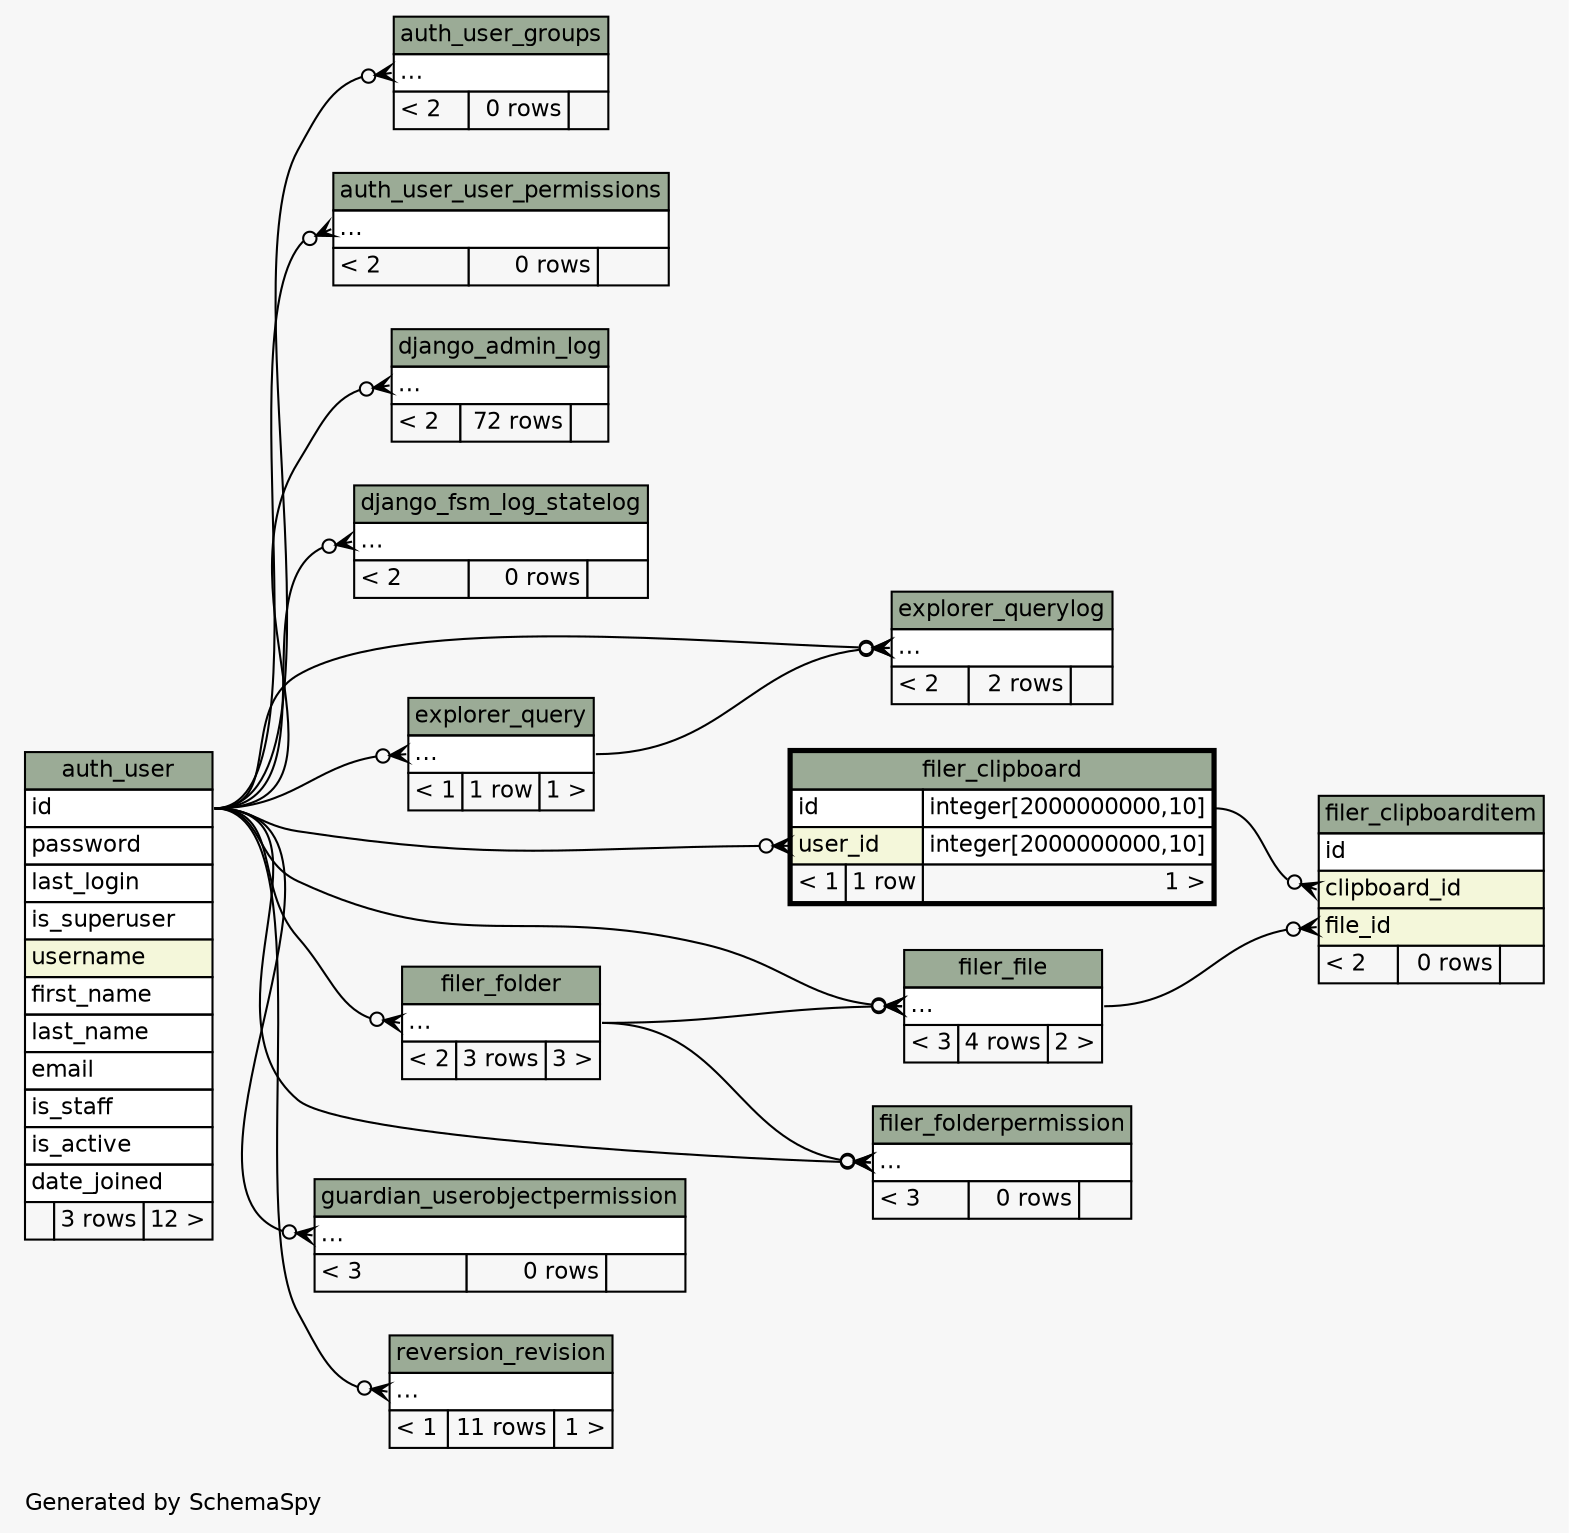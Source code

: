 // dot 2.38.0 on Windows 7 6.1
// SchemaSpy rev 590
digraph "twoDegreesRelationshipsDiagram" {
  graph [
    rankdir="RL"
    bgcolor="#f7f7f7"
    label="\nGenerated by SchemaSpy"
    labeljust="l"
    nodesep="0.18"
    ranksep="0.46"
    fontname="Helvetica"
    fontsize="11"
  ];
  node [
    fontname="Helvetica"
    fontsize="11"
    shape="plaintext"
  ];
  edge [
    arrowsize="0.8"
  ];
  "auth_user_groups":"elipses":w -> "auth_user":"id":e [arrowhead=none dir=back arrowtail=crowodot];
  "auth_user_user_permissions":"elipses":w -> "auth_user":"id":e [arrowhead=none dir=back arrowtail=crowodot];
  "django_admin_log":"elipses":w -> "auth_user":"id":e [arrowhead=none dir=back arrowtail=crowodot];
  "django_fsm_log_statelog":"elipses":w -> "auth_user":"id":e [arrowhead=none dir=back arrowtail=crowodot];
  "explorer_query":"elipses":w -> "auth_user":"id":e [arrowhead=none dir=back arrowtail=crowodot];
  "explorer_querylog":"elipses":w -> "explorer_query":"elipses":e [arrowhead=none dir=back arrowtail=crowodot];
  "explorer_querylog":"elipses":w -> "auth_user":"id":e [arrowhead=none dir=back arrowtail=crowodot];
  "filer_clipboard":"user_id":w -> "auth_user":"id":e [arrowhead=none dir=back arrowtail=crowodot];
  "filer_clipboarditem":"clipboard_id":w -> "filer_clipboard":"id.type":e [arrowhead=none dir=back arrowtail=crowodot];
  "filer_clipboarditem":"file_id":w -> "filer_file":"elipses":e [arrowhead=none dir=back arrowtail=crowodot];
  "filer_file":"elipses":w -> "filer_folder":"elipses":e [arrowhead=none dir=back arrowtail=crowodot];
  "filer_file":"elipses":w -> "auth_user":"id":e [arrowhead=none dir=back arrowtail=crowodot];
  "filer_folder":"elipses":w -> "auth_user":"id":e [arrowhead=none dir=back arrowtail=crowodot];
  "filer_folderpermission":"elipses":w -> "filer_folder":"elipses":e [arrowhead=none dir=back arrowtail=crowodot];
  "filer_folderpermission":"elipses":w -> "auth_user":"id":e [arrowhead=none dir=back arrowtail=crowodot];
  "guardian_userobjectpermission":"elipses":w -> "auth_user":"id":e [arrowhead=none dir=back arrowtail=crowodot];
  "reversion_revision":"elipses":w -> "auth_user":"id":e [arrowhead=none dir=back arrowtail=crowodot];
  "auth_user" [
    label=<
    <TABLE BORDER="0" CELLBORDER="1" CELLSPACING="0" BGCOLOR="#ffffff">
      <TR><TD COLSPAN="3" BGCOLOR="#9bab96" ALIGN="CENTER">auth_user</TD></TR>
      <TR><TD PORT="id" COLSPAN="3" ALIGN="LEFT">id</TD></TR>
      <TR><TD PORT="password" COLSPAN="3" ALIGN="LEFT">password</TD></TR>
      <TR><TD PORT="last_login" COLSPAN="3" ALIGN="LEFT">last_login</TD></TR>
      <TR><TD PORT="is_superuser" COLSPAN="3" ALIGN="LEFT">is_superuser</TD></TR>
      <TR><TD PORT="username" COLSPAN="3" BGCOLOR="#f4f7da" ALIGN="LEFT">username</TD></TR>
      <TR><TD PORT="first_name" COLSPAN="3" ALIGN="LEFT">first_name</TD></TR>
      <TR><TD PORT="last_name" COLSPAN="3" ALIGN="LEFT">last_name</TD></TR>
      <TR><TD PORT="email" COLSPAN="3" ALIGN="LEFT">email</TD></TR>
      <TR><TD PORT="is_staff" COLSPAN="3" ALIGN="LEFT">is_staff</TD></TR>
      <TR><TD PORT="is_active" COLSPAN="3" ALIGN="LEFT">is_active</TD></TR>
      <TR><TD PORT="date_joined" COLSPAN="3" ALIGN="LEFT">date_joined</TD></TR>
      <TR><TD ALIGN="LEFT" BGCOLOR="#f7f7f7">  </TD><TD ALIGN="RIGHT" BGCOLOR="#f7f7f7">3 rows</TD><TD ALIGN="RIGHT" BGCOLOR="#f7f7f7">12 &gt;</TD></TR>
    </TABLE>>
    URL="auth_user.html"
    tooltip="auth_user"
  ];
  "auth_user_groups" [
    label=<
    <TABLE BORDER="0" CELLBORDER="1" CELLSPACING="0" BGCOLOR="#ffffff">
      <TR><TD COLSPAN="3" BGCOLOR="#9bab96" ALIGN="CENTER">auth_user_groups</TD></TR>
      <TR><TD PORT="elipses" COLSPAN="3" ALIGN="LEFT">...</TD></TR>
      <TR><TD ALIGN="LEFT" BGCOLOR="#f7f7f7">&lt; 2</TD><TD ALIGN="RIGHT" BGCOLOR="#f7f7f7">0 rows</TD><TD ALIGN="RIGHT" BGCOLOR="#f7f7f7">  </TD></TR>
    </TABLE>>
    URL="auth_user_groups.html"
    tooltip="auth_user_groups"
  ];
  "auth_user_user_permissions" [
    label=<
    <TABLE BORDER="0" CELLBORDER="1" CELLSPACING="0" BGCOLOR="#ffffff">
      <TR><TD COLSPAN="3" BGCOLOR="#9bab96" ALIGN="CENTER">auth_user_user_permissions</TD></TR>
      <TR><TD PORT="elipses" COLSPAN="3" ALIGN="LEFT">...</TD></TR>
      <TR><TD ALIGN="LEFT" BGCOLOR="#f7f7f7">&lt; 2</TD><TD ALIGN="RIGHT" BGCOLOR="#f7f7f7">0 rows</TD><TD ALIGN="RIGHT" BGCOLOR="#f7f7f7">  </TD></TR>
    </TABLE>>
    URL="auth_user_user_permissions.html"
    tooltip="auth_user_user_permissions"
  ];
  "django_admin_log" [
    label=<
    <TABLE BORDER="0" CELLBORDER="1" CELLSPACING="0" BGCOLOR="#ffffff">
      <TR><TD COLSPAN="3" BGCOLOR="#9bab96" ALIGN="CENTER">django_admin_log</TD></TR>
      <TR><TD PORT="elipses" COLSPAN="3" ALIGN="LEFT">...</TD></TR>
      <TR><TD ALIGN="LEFT" BGCOLOR="#f7f7f7">&lt; 2</TD><TD ALIGN="RIGHT" BGCOLOR="#f7f7f7">72 rows</TD><TD ALIGN="RIGHT" BGCOLOR="#f7f7f7">  </TD></TR>
    </TABLE>>
    URL="django_admin_log.html"
    tooltip="django_admin_log"
  ];
  "django_fsm_log_statelog" [
    label=<
    <TABLE BORDER="0" CELLBORDER="1" CELLSPACING="0" BGCOLOR="#ffffff">
      <TR><TD COLSPAN="3" BGCOLOR="#9bab96" ALIGN="CENTER">django_fsm_log_statelog</TD></TR>
      <TR><TD PORT="elipses" COLSPAN="3" ALIGN="LEFT">...</TD></TR>
      <TR><TD ALIGN="LEFT" BGCOLOR="#f7f7f7">&lt; 2</TD><TD ALIGN="RIGHT" BGCOLOR="#f7f7f7">0 rows</TD><TD ALIGN="RIGHT" BGCOLOR="#f7f7f7">  </TD></TR>
    </TABLE>>
    URL="django_fsm_log_statelog.html"
    tooltip="django_fsm_log_statelog"
  ];
  "explorer_query" [
    label=<
    <TABLE BORDER="0" CELLBORDER="1" CELLSPACING="0" BGCOLOR="#ffffff">
      <TR><TD COLSPAN="3" BGCOLOR="#9bab96" ALIGN="CENTER">explorer_query</TD></TR>
      <TR><TD PORT="elipses" COLSPAN="3" ALIGN="LEFT">...</TD></TR>
      <TR><TD ALIGN="LEFT" BGCOLOR="#f7f7f7">&lt; 1</TD><TD ALIGN="RIGHT" BGCOLOR="#f7f7f7">1 row</TD><TD ALIGN="RIGHT" BGCOLOR="#f7f7f7">1 &gt;</TD></TR>
    </TABLE>>
    URL="explorer_query.html"
    tooltip="explorer_query"
  ];
  "explorer_querylog" [
    label=<
    <TABLE BORDER="0" CELLBORDER="1" CELLSPACING="0" BGCOLOR="#ffffff">
      <TR><TD COLSPAN="3" BGCOLOR="#9bab96" ALIGN="CENTER">explorer_querylog</TD></TR>
      <TR><TD PORT="elipses" COLSPAN="3" ALIGN="LEFT">...</TD></TR>
      <TR><TD ALIGN="LEFT" BGCOLOR="#f7f7f7">&lt; 2</TD><TD ALIGN="RIGHT" BGCOLOR="#f7f7f7">2 rows</TD><TD ALIGN="RIGHT" BGCOLOR="#f7f7f7">  </TD></TR>
    </TABLE>>
    URL="explorer_querylog.html"
    tooltip="explorer_querylog"
  ];
  "filer_clipboard" [
    label=<
    <TABLE BORDER="2" CELLBORDER="1" CELLSPACING="0" BGCOLOR="#ffffff">
      <TR><TD COLSPAN="3" BGCOLOR="#9bab96" ALIGN="CENTER">filer_clipboard</TD></TR>
      <TR><TD PORT="id" COLSPAN="2" ALIGN="LEFT">id</TD><TD PORT="id.type" ALIGN="LEFT">integer[2000000000,10]</TD></TR>
      <TR><TD PORT="user_id" COLSPAN="2" BGCOLOR="#f4f7da" ALIGN="LEFT">user_id</TD><TD PORT="user_id.type" ALIGN="LEFT">integer[2000000000,10]</TD></TR>
      <TR><TD ALIGN="LEFT" BGCOLOR="#f7f7f7">&lt; 1</TD><TD ALIGN="RIGHT" BGCOLOR="#f7f7f7">1 row</TD><TD ALIGN="RIGHT" BGCOLOR="#f7f7f7">1 &gt;</TD></TR>
    </TABLE>>
    URL="filer_clipboard.html"
    tooltip="filer_clipboard"
  ];
  "filer_clipboarditem" [
    label=<
    <TABLE BORDER="0" CELLBORDER="1" CELLSPACING="0" BGCOLOR="#ffffff">
      <TR><TD COLSPAN="3" BGCOLOR="#9bab96" ALIGN="CENTER">filer_clipboarditem</TD></TR>
      <TR><TD PORT="id" COLSPAN="3" ALIGN="LEFT">id</TD></TR>
      <TR><TD PORT="clipboard_id" COLSPAN="3" BGCOLOR="#f4f7da" ALIGN="LEFT">clipboard_id</TD></TR>
      <TR><TD PORT="file_id" COLSPAN="3" BGCOLOR="#f4f7da" ALIGN="LEFT">file_id</TD></TR>
      <TR><TD ALIGN="LEFT" BGCOLOR="#f7f7f7">&lt; 2</TD><TD ALIGN="RIGHT" BGCOLOR="#f7f7f7">0 rows</TD><TD ALIGN="RIGHT" BGCOLOR="#f7f7f7">  </TD></TR>
    </TABLE>>
    URL="filer_clipboarditem.html"
    tooltip="filer_clipboarditem"
  ];
  "filer_file" [
    label=<
    <TABLE BORDER="0" CELLBORDER="1" CELLSPACING="0" BGCOLOR="#ffffff">
      <TR><TD COLSPAN="3" BGCOLOR="#9bab96" ALIGN="CENTER">filer_file</TD></TR>
      <TR><TD PORT="elipses" COLSPAN="3" ALIGN="LEFT">...</TD></TR>
      <TR><TD ALIGN="LEFT" BGCOLOR="#f7f7f7">&lt; 3</TD><TD ALIGN="RIGHT" BGCOLOR="#f7f7f7">4 rows</TD><TD ALIGN="RIGHT" BGCOLOR="#f7f7f7">2 &gt;</TD></TR>
    </TABLE>>
    URL="filer_file.html"
    tooltip="filer_file"
  ];
  "filer_folder" [
    label=<
    <TABLE BORDER="0" CELLBORDER="1" CELLSPACING="0" BGCOLOR="#ffffff">
      <TR><TD COLSPAN="3" BGCOLOR="#9bab96" ALIGN="CENTER">filer_folder</TD></TR>
      <TR><TD PORT="elipses" COLSPAN="3" ALIGN="LEFT">...</TD></TR>
      <TR><TD ALIGN="LEFT" BGCOLOR="#f7f7f7">&lt; 2</TD><TD ALIGN="RIGHT" BGCOLOR="#f7f7f7">3 rows</TD><TD ALIGN="RIGHT" BGCOLOR="#f7f7f7">3 &gt;</TD></TR>
    </TABLE>>
    URL="filer_folder.html"
    tooltip="filer_folder"
  ];
  "filer_folderpermission" [
    label=<
    <TABLE BORDER="0" CELLBORDER="1" CELLSPACING="0" BGCOLOR="#ffffff">
      <TR><TD COLSPAN="3" BGCOLOR="#9bab96" ALIGN="CENTER">filer_folderpermission</TD></TR>
      <TR><TD PORT="elipses" COLSPAN="3" ALIGN="LEFT">...</TD></TR>
      <TR><TD ALIGN="LEFT" BGCOLOR="#f7f7f7">&lt; 3</TD><TD ALIGN="RIGHT" BGCOLOR="#f7f7f7">0 rows</TD><TD ALIGN="RIGHT" BGCOLOR="#f7f7f7">  </TD></TR>
    </TABLE>>
    URL="filer_folderpermission.html"
    tooltip="filer_folderpermission"
  ];
  "guardian_userobjectpermission" [
    label=<
    <TABLE BORDER="0" CELLBORDER="1" CELLSPACING="0" BGCOLOR="#ffffff">
      <TR><TD COLSPAN="3" BGCOLOR="#9bab96" ALIGN="CENTER">guardian_userobjectpermission</TD></TR>
      <TR><TD PORT="elipses" COLSPAN="3" ALIGN="LEFT">...</TD></TR>
      <TR><TD ALIGN="LEFT" BGCOLOR="#f7f7f7">&lt; 3</TD><TD ALIGN="RIGHT" BGCOLOR="#f7f7f7">0 rows</TD><TD ALIGN="RIGHT" BGCOLOR="#f7f7f7">  </TD></TR>
    </TABLE>>
    URL="guardian_userobjectpermission.html"
    tooltip="guardian_userobjectpermission"
  ];
  "reversion_revision" [
    label=<
    <TABLE BORDER="0" CELLBORDER="1" CELLSPACING="0" BGCOLOR="#ffffff">
      <TR><TD COLSPAN="3" BGCOLOR="#9bab96" ALIGN="CENTER">reversion_revision</TD></TR>
      <TR><TD PORT="elipses" COLSPAN="3" ALIGN="LEFT">...</TD></TR>
      <TR><TD ALIGN="LEFT" BGCOLOR="#f7f7f7">&lt; 1</TD><TD ALIGN="RIGHT" BGCOLOR="#f7f7f7">11 rows</TD><TD ALIGN="RIGHT" BGCOLOR="#f7f7f7">1 &gt;</TD></TR>
    </TABLE>>
    URL="reversion_revision.html"
    tooltip="reversion_revision"
  ];
}
